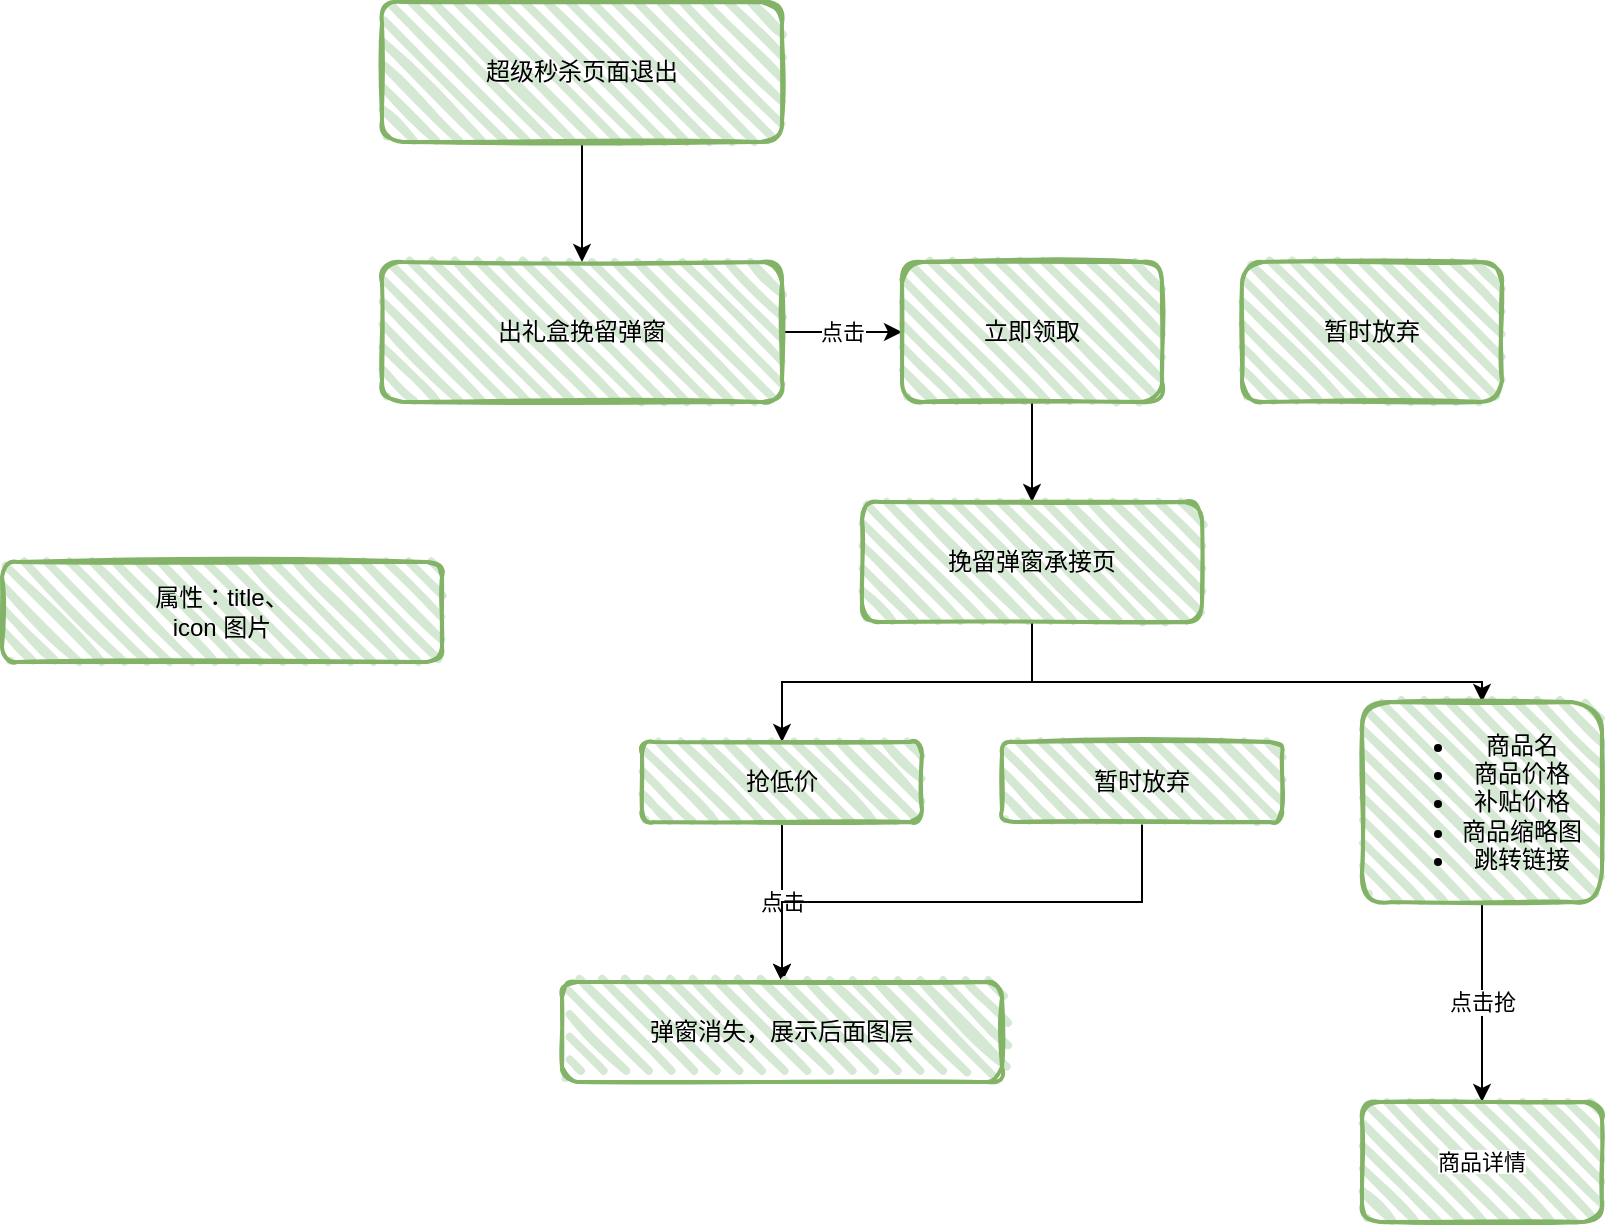 <mxfile version="14.9.8" type="github">
  <diagram id="tyylmcClc9Yyuzq1WWuP" name="Page-1">
    <mxGraphModel dx="2249" dy="762" grid="1" gridSize="10" guides="1" tooltips="1" connect="1" arrows="1" fold="1" page="1" pageScale="1" pageWidth="827" pageHeight="1169" math="0" shadow="0">
      <root>
        <mxCell id="0" />
        <mxCell id="1" parent="0" />
        <mxCell id="LpRc2IrOZWLWQ6xRu7In-16" style="edgeStyle=orthogonalEdgeStyle;rounded=0;orthogonalLoop=1;jettySize=auto;html=1;exitX=0.5;exitY=1;exitDx=0;exitDy=0;" edge="1" parent="1" source="LpRc2IrOZWLWQ6xRu7In-1" target="LpRc2IrOZWLWQ6xRu7In-3">
          <mxGeometry relative="1" as="geometry" />
        </mxCell>
        <mxCell id="LpRc2IrOZWLWQ6xRu7In-1" value="超级秒杀页面退出" style="rounded=1;whiteSpace=wrap;html=1;strokeWidth=2;fillWeight=4;hachureGap=8;hachureAngle=45;fillColor=#d5e8d4;sketch=1;strokeColor=#82b366;" vertex="1" parent="1">
          <mxGeometry x="140" y="20" width="200" height="70" as="geometry" />
        </mxCell>
        <mxCell id="LpRc2IrOZWLWQ6xRu7In-2" value="属性：title、&lt;br&gt;icon 图片&lt;br&gt;" style="rounded=1;whiteSpace=wrap;html=1;strokeWidth=2;fillWeight=4;hachureGap=8;hachureAngle=45;fillColor=#d5e8d4;sketch=1;strokeColor=#82b366;" vertex="1" parent="1">
          <mxGeometry x="-50" y="300" width="220" height="50" as="geometry" />
        </mxCell>
        <mxCell id="LpRc2IrOZWLWQ6xRu7In-17" value="点击" style="edgeStyle=orthogonalEdgeStyle;rounded=0;orthogonalLoop=1;jettySize=auto;html=1;exitX=1;exitY=0.5;exitDx=0;exitDy=0;entryX=0;entryY=0.5;entryDx=0;entryDy=0;" edge="1" parent="1" source="LpRc2IrOZWLWQ6xRu7In-3" target="LpRc2IrOZWLWQ6xRu7In-4">
          <mxGeometry relative="1" as="geometry" />
        </mxCell>
        <mxCell id="LpRc2IrOZWLWQ6xRu7In-3" value="出礼盒挽留弹窗" style="rounded=1;whiteSpace=wrap;html=1;strokeWidth=2;fillWeight=4;hachureGap=8;hachureAngle=45;fillColor=#d5e8d4;sketch=1;strokeColor=#82b366;" vertex="1" parent="1">
          <mxGeometry x="140" y="150" width="200" height="70" as="geometry" />
        </mxCell>
        <mxCell id="LpRc2IrOZWLWQ6xRu7In-18" style="edgeStyle=orthogonalEdgeStyle;rounded=0;orthogonalLoop=1;jettySize=auto;html=1;exitX=0.5;exitY=1;exitDx=0;exitDy=0;entryX=0.5;entryY=0;entryDx=0;entryDy=0;" edge="1" parent="1" source="LpRc2IrOZWLWQ6xRu7In-4" target="LpRc2IrOZWLWQ6xRu7In-7">
          <mxGeometry relative="1" as="geometry" />
        </mxCell>
        <mxCell id="LpRc2IrOZWLWQ6xRu7In-4" value="立即领取" style="rounded=1;whiteSpace=wrap;html=1;strokeWidth=2;fillWeight=4;hachureGap=8;hachureAngle=45;fillColor=#d5e8d4;sketch=1;strokeColor=#82b366;" vertex="1" parent="1">
          <mxGeometry x="400" y="150" width="130" height="70" as="geometry" />
        </mxCell>
        <mxCell id="LpRc2IrOZWLWQ6xRu7In-5" value="暂时放弃" style="rounded=1;whiteSpace=wrap;html=1;strokeWidth=2;fillWeight=4;hachureGap=8;hachureAngle=45;fillColor=#d5e8d4;sketch=1;strokeColor=#82b366;" vertex="1" parent="1">
          <mxGeometry x="570" y="150" width="130" height="70" as="geometry" />
        </mxCell>
        <mxCell id="LpRc2IrOZWLWQ6xRu7In-19" style="edgeStyle=orthogonalEdgeStyle;rounded=0;orthogonalLoop=1;jettySize=auto;html=1;exitX=0.5;exitY=1;exitDx=0;exitDy=0;entryX=0.5;entryY=0;entryDx=0;entryDy=0;" edge="1" parent="1" source="LpRc2IrOZWLWQ6xRu7In-7" target="LpRc2IrOZWLWQ6xRu7In-14">
          <mxGeometry relative="1" as="geometry" />
        </mxCell>
        <mxCell id="LpRc2IrOZWLWQ6xRu7In-23" value="" style="edgeStyle=orthogonalEdgeStyle;rounded=0;orthogonalLoop=1;jettySize=auto;html=1;exitX=0.5;exitY=1;exitDx=0;exitDy=0;" edge="1" parent="1" source="LpRc2IrOZWLWQ6xRu7In-7" target="LpRc2IrOZWLWQ6xRu7In-12">
          <mxGeometry relative="1" as="geometry">
            <Array as="points">
              <mxPoint x="465" y="360" />
              <mxPoint x="690" y="360" />
            </Array>
          </mxGeometry>
        </mxCell>
        <mxCell id="LpRc2IrOZWLWQ6xRu7In-7" value="挽留弹窗承接页" style="rounded=1;whiteSpace=wrap;html=1;strokeWidth=2;fillWeight=4;hachureGap=8;hachureAngle=45;fillColor=#d5e8d4;sketch=1;strokeColor=#82b366;" vertex="1" parent="1">
          <mxGeometry x="380" y="270" width="170" height="60" as="geometry" />
        </mxCell>
        <mxCell id="LpRc2IrOZWLWQ6xRu7In-25" value="点击抢" style="edgeStyle=orthogonalEdgeStyle;rounded=0;orthogonalLoop=1;jettySize=auto;html=1;" edge="1" parent="1" source="LpRc2IrOZWLWQ6xRu7In-12" target="LpRc2IrOZWLWQ6xRu7In-24">
          <mxGeometry relative="1" as="geometry" />
        </mxCell>
        <mxCell id="LpRc2IrOZWLWQ6xRu7In-12" value="&lt;ul&gt;&lt;li&gt;商品名&lt;/li&gt;&lt;li&gt;商品价格&lt;/li&gt;&lt;li&gt;补贴价格&lt;/li&gt;&lt;li&gt;商品缩略图&lt;/li&gt;&lt;li&gt;跳转链接&lt;/li&gt;&lt;/ul&gt;" style="rounded=1;whiteSpace=wrap;html=1;strokeWidth=2;fillWeight=4;hachureGap=8;hachureAngle=45;fillColor=#d5e8d4;sketch=1;strokeColor=#82b366;" vertex="1" parent="1">
          <mxGeometry x="630" y="370" width="120" height="100" as="geometry" />
        </mxCell>
        <mxCell id="LpRc2IrOZWLWQ6xRu7In-22" value="点击" style="edgeStyle=orthogonalEdgeStyle;rounded=0;orthogonalLoop=1;jettySize=auto;html=1;exitX=0.5;exitY=1;exitDx=0;exitDy=0;" edge="1" parent="1" source="LpRc2IrOZWLWQ6xRu7In-14" target="LpRc2IrOZWLWQ6xRu7In-20">
          <mxGeometry relative="1" as="geometry" />
        </mxCell>
        <mxCell id="LpRc2IrOZWLWQ6xRu7In-14" value="抢低价" style="rounded=1;whiteSpace=wrap;html=1;strokeWidth=2;fillWeight=4;hachureGap=8;hachureAngle=45;fillColor=#d5e8d4;sketch=1;strokeColor=#82b366;" vertex="1" parent="1">
          <mxGeometry x="270" y="390" width="140" height="40" as="geometry" />
        </mxCell>
        <mxCell id="LpRc2IrOZWLWQ6xRu7In-26" style="edgeStyle=orthogonalEdgeStyle;rounded=0;orthogonalLoop=1;jettySize=auto;html=1;exitX=0.5;exitY=1;exitDx=0;exitDy=0;" edge="1" parent="1" source="LpRc2IrOZWLWQ6xRu7In-15" target="LpRc2IrOZWLWQ6xRu7In-20">
          <mxGeometry relative="1" as="geometry" />
        </mxCell>
        <mxCell id="LpRc2IrOZWLWQ6xRu7In-15" value="暂时放弃" style="rounded=1;whiteSpace=wrap;html=1;strokeWidth=2;fillWeight=4;hachureGap=8;hachureAngle=45;fillColor=#d5e8d4;sketch=1;strokeColor=#82b366;" vertex="1" parent="1">
          <mxGeometry x="450" y="390" width="140" height="40" as="geometry" />
        </mxCell>
        <mxCell id="LpRc2IrOZWLWQ6xRu7In-20" value="弹窗消失，展示后面图层" style="rounded=1;whiteSpace=wrap;html=1;strokeWidth=2;fillWeight=4;hachureGap=8;hachureAngle=45;fillColor=#d5e8d4;sketch=1;strokeColor=#82b366;" vertex="1" parent="1">
          <mxGeometry x="230" y="510" width="220" height="50" as="geometry" />
        </mxCell>
        <mxCell id="LpRc2IrOZWLWQ6xRu7In-24" value="&lt;span style=&quot;font-size: 11px ; background-color: rgb(255 , 255 , 255)&quot;&gt;商品详情&lt;/span&gt;" style="whiteSpace=wrap;html=1;rounded=1;strokeColor=#82b366;strokeWidth=2;fillColor=#d5e8d4;sketch=1;fillWeight=4;hachureGap=8;hachureAngle=45;" vertex="1" parent="1">
          <mxGeometry x="630" y="570" width="120" height="60" as="geometry" />
        </mxCell>
      </root>
    </mxGraphModel>
  </diagram>
</mxfile>
